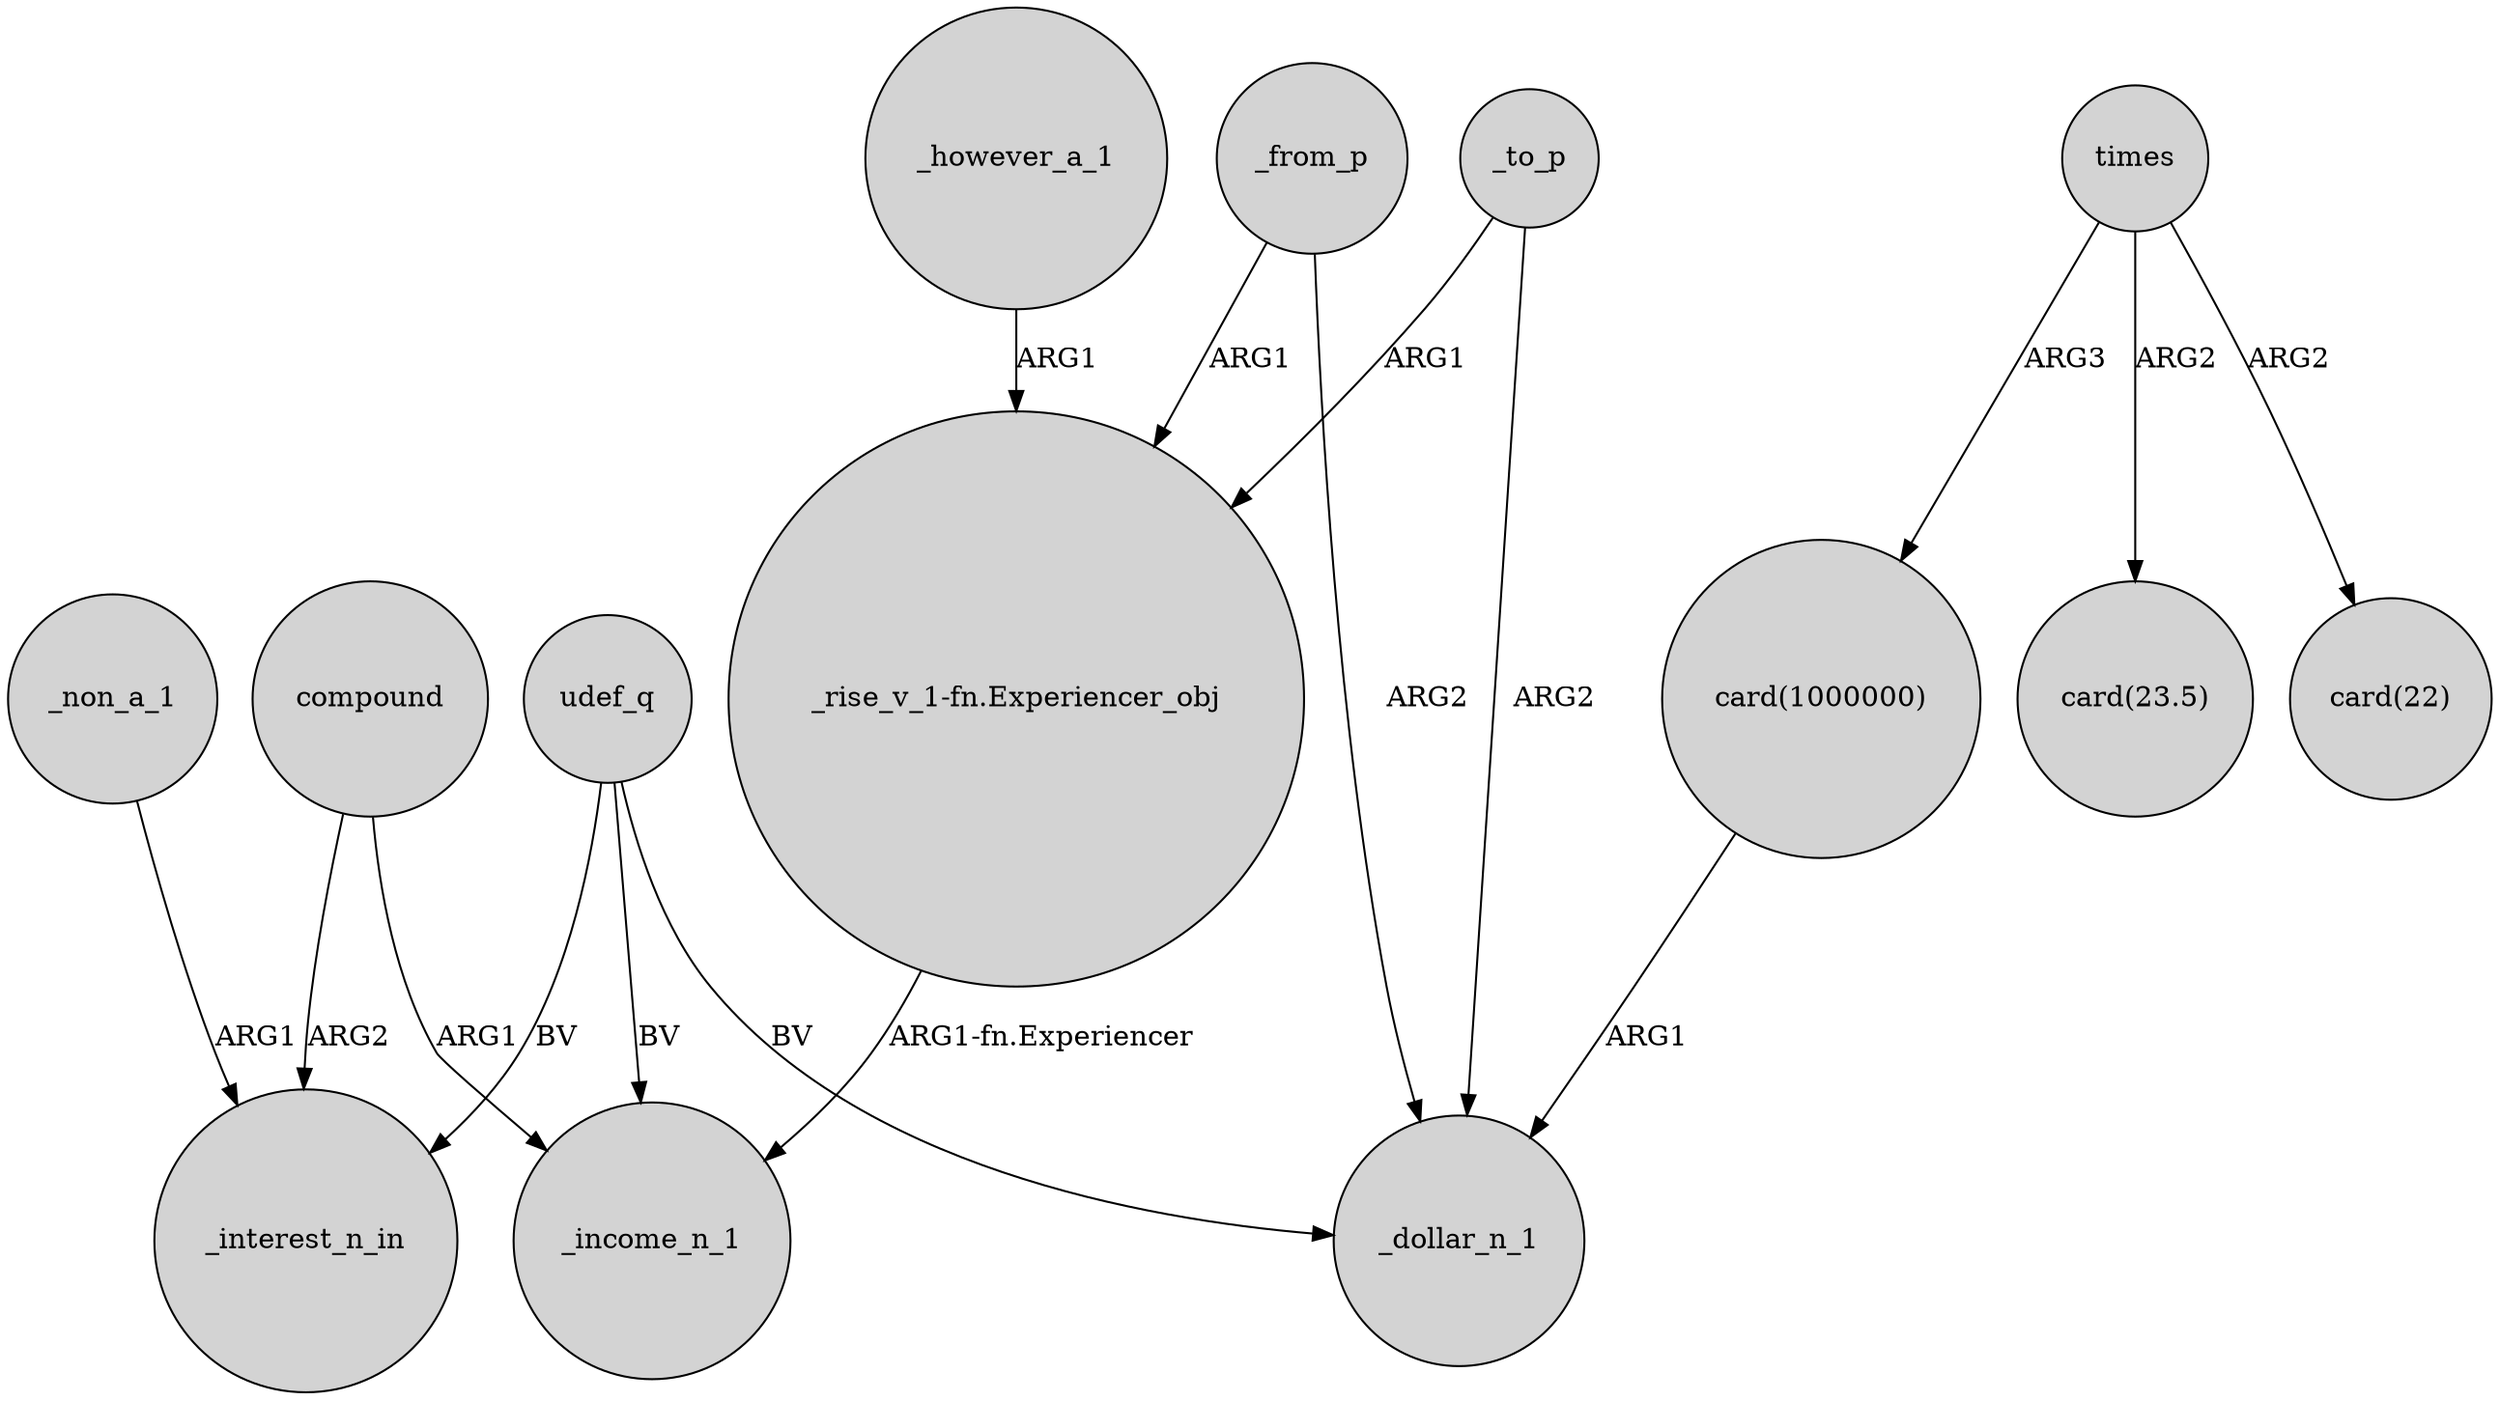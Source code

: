 digraph {
	node [shape=circle style=filled]
	compound -> _income_n_1 [label=ARG1]
	times -> "card(1000000)" [label=ARG3]
	udef_q -> _interest_n_in [label=BV]
	times -> "card(22)" [label=ARG2]
	compound -> _interest_n_in [label=ARG2]
	_to_p -> _dollar_n_1 [label=ARG2]
	_to_p -> "_rise_v_1-fn.Experiencer_obj" [label=ARG1]
	_however_a_1 -> "_rise_v_1-fn.Experiencer_obj" [label=ARG1]
	"_rise_v_1-fn.Experiencer_obj" -> _income_n_1 [label="ARG1-fn.Experiencer"]
	udef_q -> _dollar_n_1 [label=BV]
	times -> "card(23.5)" [label=ARG2]
	"card(1000000)" -> _dollar_n_1 [label=ARG1]
	udef_q -> _income_n_1 [label=BV]
	_from_p -> _dollar_n_1 [label=ARG2]
	_from_p -> "_rise_v_1-fn.Experiencer_obj" [label=ARG1]
	_non_a_1 -> _interest_n_in [label=ARG1]
}
